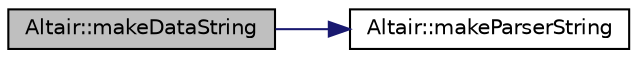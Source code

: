 digraph "Altair::makeDataString"
{
 // INTERACTIVE_SVG=YES
  edge [fontname="Helvetica",fontsize="10",labelfontname="Helvetica",labelfontsize="10"];
  node [fontname="Helvetica",fontsize="10",shape=record];
  rankdir="LR";
  Node346 [label="Altair::makeDataString",height=0.2,width=0.4,color="black", fillcolor="grey75", style="filled", fontcolor="black"];
  Node346 -> Node347 [color="midnightblue",fontsize="10",style="solid",fontname="Helvetica"];
  Node347 [label="Altair::makeParserString",height=0.2,width=0.4,color="black", fillcolor="white", style="filled",URL="$class_altair.html#af73cbf33a9e3ff76896a8099b4b154fe",tooltip="Crée la chaîne QString permettant d&#39;écrire un projet XML d&#39;extension .alt Parcourt l&#39;ensemble de la l..."];
}
